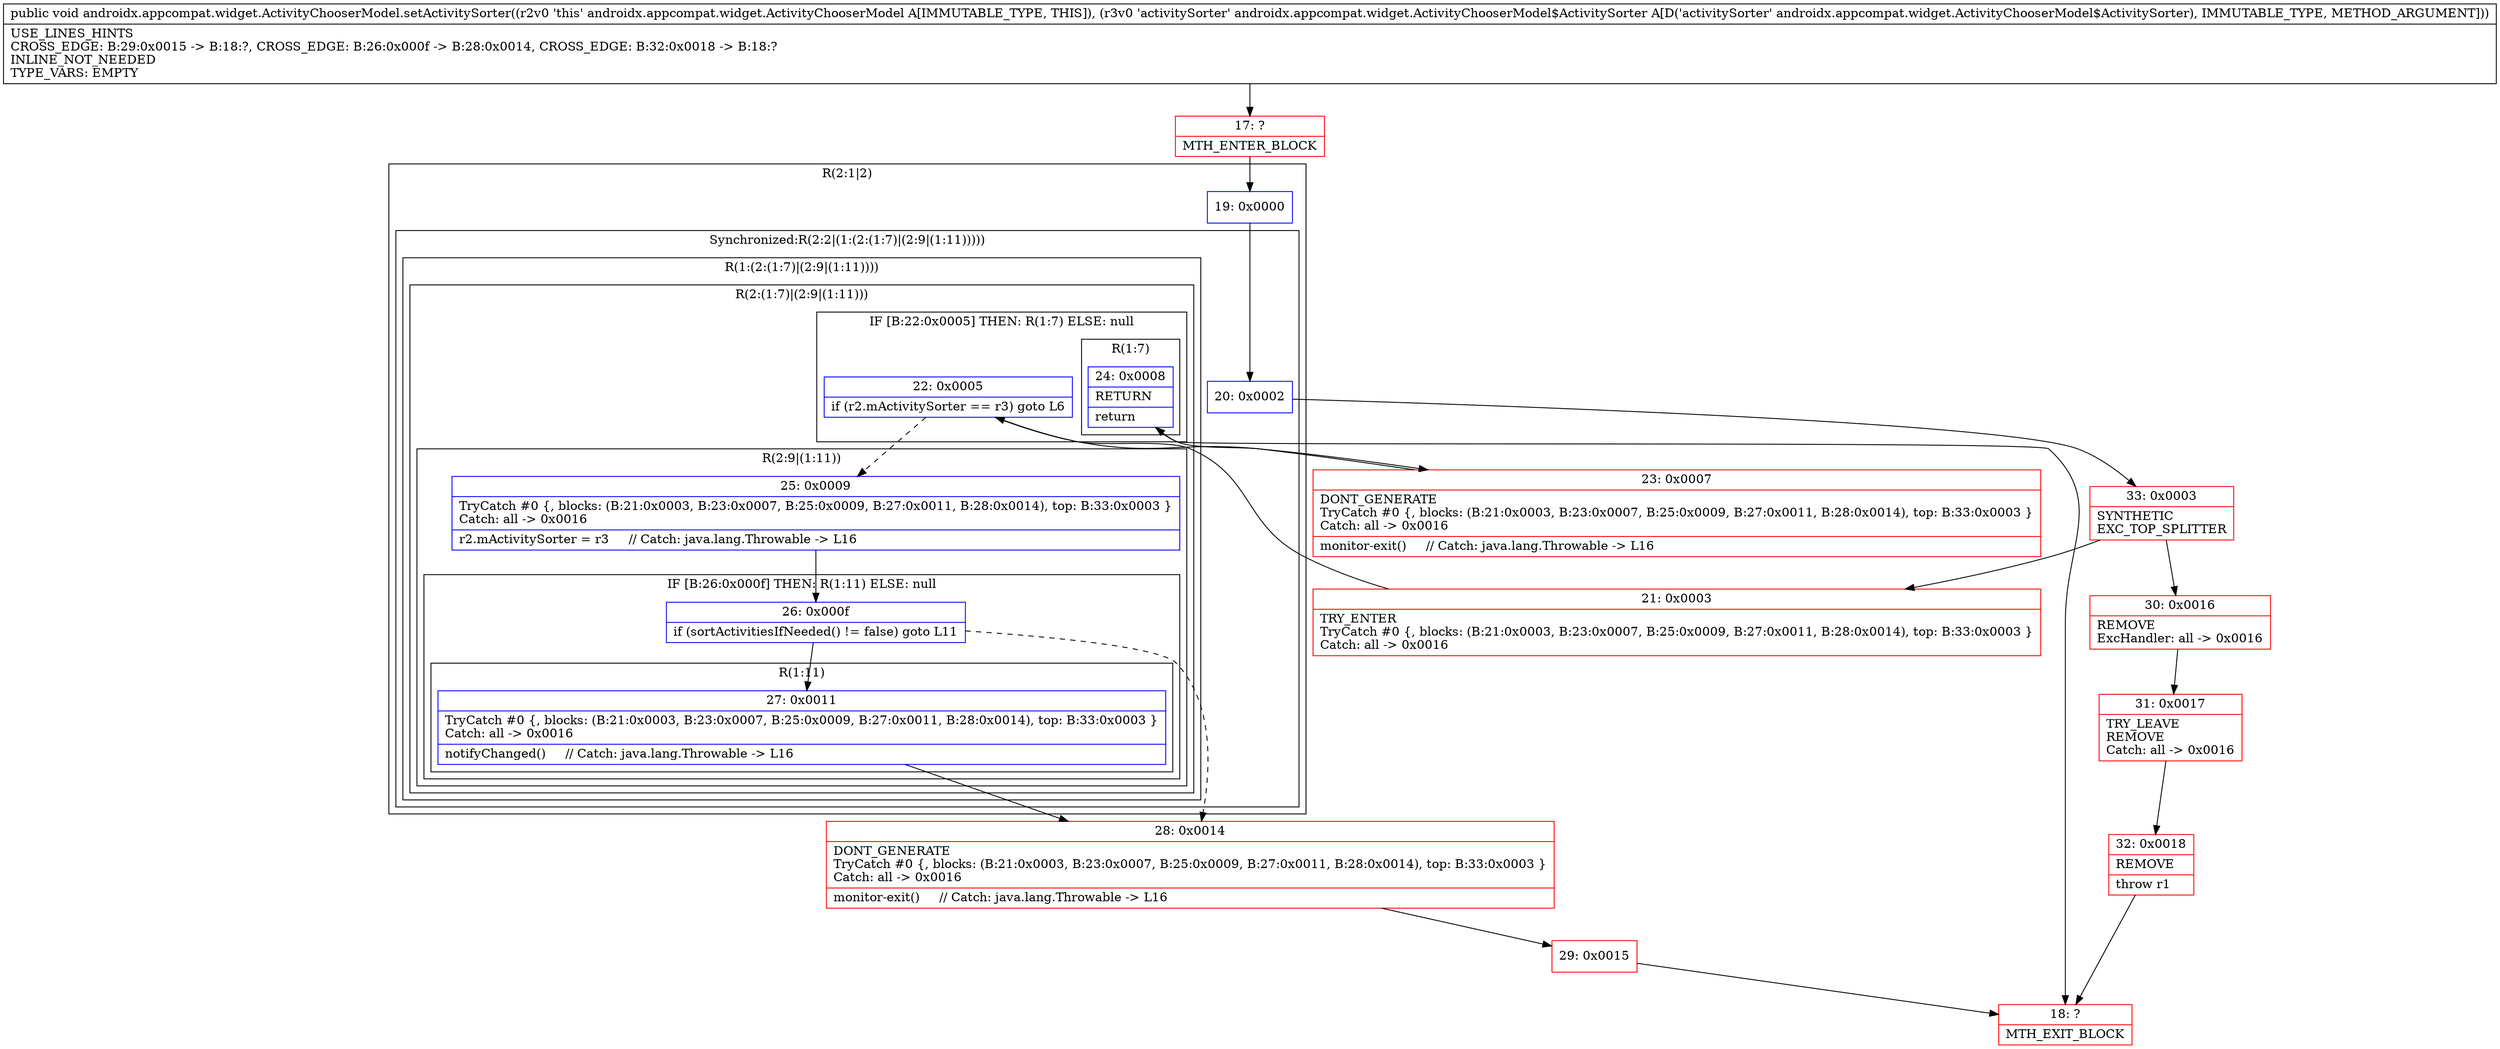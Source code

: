 digraph "CFG forandroidx.appcompat.widget.ActivityChooserModel.setActivitySorter(Landroidx\/appcompat\/widget\/ActivityChooserModel$ActivitySorter;)V" {
subgraph cluster_Region_1578338713 {
label = "R(2:1|2)";
node [shape=record,color=blue];
Node_19 [shape=record,label="{19\:\ 0x0000}"];
subgraph cluster_SynchronizedRegion_1065178837 {
label = "Synchronized:R(2:2|(1:(2:(1:7)|(2:9|(1:11)))))";
node [shape=record,color=blue];
Node_20 [shape=record,label="{20\:\ 0x0002}"];
subgraph cluster_Region_318581870 {
label = "R(1:(2:(1:7)|(2:9|(1:11))))";
node [shape=record,color=blue];
subgraph cluster_Region_1549982251 {
label = "R(2:(1:7)|(2:9|(1:11)))";
node [shape=record,color=blue];
subgraph cluster_IfRegion_520081279 {
label = "IF [B:22:0x0005] THEN: R(1:7) ELSE: null";
node [shape=record,color=blue];
Node_22 [shape=record,label="{22\:\ 0x0005|if (r2.mActivitySorter == r3) goto L6\l}"];
subgraph cluster_Region_1273096587 {
label = "R(1:7)";
node [shape=record,color=blue];
Node_24 [shape=record,label="{24\:\ 0x0008|RETURN\l|return\l}"];
}
}
subgraph cluster_Region_813966021 {
label = "R(2:9|(1:11))";
node [shape=record,color=blue];
Node_25 [shape=record,label="{25\:\ 0x0009|TryCatch #0 \{, blocks: (B:21:0x0003, B:23:0x0007, B:25:0x0009, B:27:0x0011, B:28:0x0014), top: B:33:0x0003 \}\lCatch: all \-\> 0x0016\l|r2.mActivitySorter = r3     \/\/ Catch: java.lang.Throwable \-\> L16\l}"];
subgraph cluster_IfRegion_2055013756 {
label = "IF [B:26:0x000f] THEN: R(1:11) ELSE: null";
node [shape=record,color=blue];
Node_26 [shape=record,label="{26\:\ 0x000f|if (sortActivitiesIfNeeded() != false) goto L11\l}"];
subgraph cluster_Region_446278011 {
label = "R(1:11)";
node [shape=record,color=blue];
Node_27 [shape=record,label="{27\:\ 0x0011|TryCatch #0 \{, blocks: (B:21:0x0003, B:23:0x0007, B:25:0x0009, B:27:0x0011, B:28:0x0014), top: B:33:0x0003 \}\lCatch: all \-\> 0x0016\l|notifyChanged()     \/\/ Catch: java.lang.Throwable \-\> L16\l}"];
}
}
}
}
}
}
}
Node_17 [shape=record,color=red,label="{17\:\ ?|MTH_ENTER_BLOCK\l}"];
Node_33 [shape=record,color=red,label="{33\:\ 0x0003|SYNTHETIC\lEXC_TOP_SPLITTER\l}"];
Node_21 [shape=record,color=red,label="{21\:\ 0x0003|TRY_ENTER\lTryCatch #0 \{, blocks: (B:21:0x0003, B:23:0x0007, B:25:0x0009, B:27:0x0011, B:28:0x0014), top: B:33:0x0003 \}\lCatch: all \-\> 0x0016\l}"];
Node_23 [shape=record,color=red,label="{23\:\ 0x0007|DONT_GENERATE\lTryCatch #0 \{, blocks: (B:21:0x0003, B:23:0x0007, B:25:0x0009, B:27:0x0011, B:28:0x0014), top: B:33:0x0003 \}\lCatch: all \-\> 0x0016\l|monitor\-exit()     \/\/ Catch: java.lang.Throwable \-\> L16\l}"];
Node_18 [shape=record,color=red,label="{18\:\ ?|MTH_EXIT_BLOCK\l}"];
Node_28 [shape=record,color=red,label="{28\:\ 0x0014|DONT_GENERATE\lTryCatch #0 \{, blocks: (B:21:0x0003, B:23:0x0007, B:25:0x0009, B:27:0x0011, B:28:0x0014), top: B:33:0x0003 \}\lCatch: all \-\> 0x0016\l|monitor\-exit()     \/\/ Catch: java.lang.Throwable \-\> L16\l}"];
Node_29 [shape=record,color=red,label="{29\:\ 0x0015}"];
Node_30 [shape=record,color=red,label="{30\:\ 0x0016|REMOVE\lExcHandler: all \-\> 0x0016\l}"];
Node_31 [shape=record,color=red,label="{31\:\ 0x0017|TRY_LEAVE\lREMOVE\lCatch: all \-\> 0x0016\l}"];
Node_32 [shape=record,color=red,label="{32\:\ 0x0018|REMOVE\l|throw r1\l}"];
MethodNode[shape=record,label="{public void androidx.appcompat.widget.ActivityChooserModel.setActivitySorter((r2v0 'this' androidx.appcompat.widget.ActivityChooserModel A[IMMUTABLE_TYPE, THIS]), (r3v0 'activitySorter' androidx.appcompat.widget.ActivityChooserModel$ActivitySorter A[D('activitySorter' androidx.appcompat.widget.ActivityChooserModel$ActivitySorter), IMMUTABLE_TYPE, METHOD_ARGUMENT]))  | USE_LINES_HINTS\lCROSS_EDGE: B:29:0x0015 \-\> B:18:?, CROSS_EDGE: B:26:0x000f \-\> B:28:0x0014, CROSS_EDGE: B:32:0x0018 \-\> B:18:?\lINLINE_NOT_NEEDED\lTYPE_VARS: EMPTY\l}"];
MethodNode -> Node_17;Node_19 -> Node_20;
Node_20 -> Node_33;
Node_22 -> Node_23;
Node_22 -> Node_25[style=dashed];
Node_24 -> Node_18;
Node_25 -> Node_26;
Node_26 -> Node_27;
Node_26 -> Node_28[style=dashed];
Node_27 -> Node_28;
Node_17 -> Node_19;
Node_33 -> Node_21;
Node_33 -> Node_30;
Node_21 -> Node_22;
Node_23 -> Node_24;
Node_28 -> Node_29;
Node_29 -> Node_18;
Node_30 -> Node_31;
Node_31 -> Node_32;
Node_32 -> Node_18;
}

